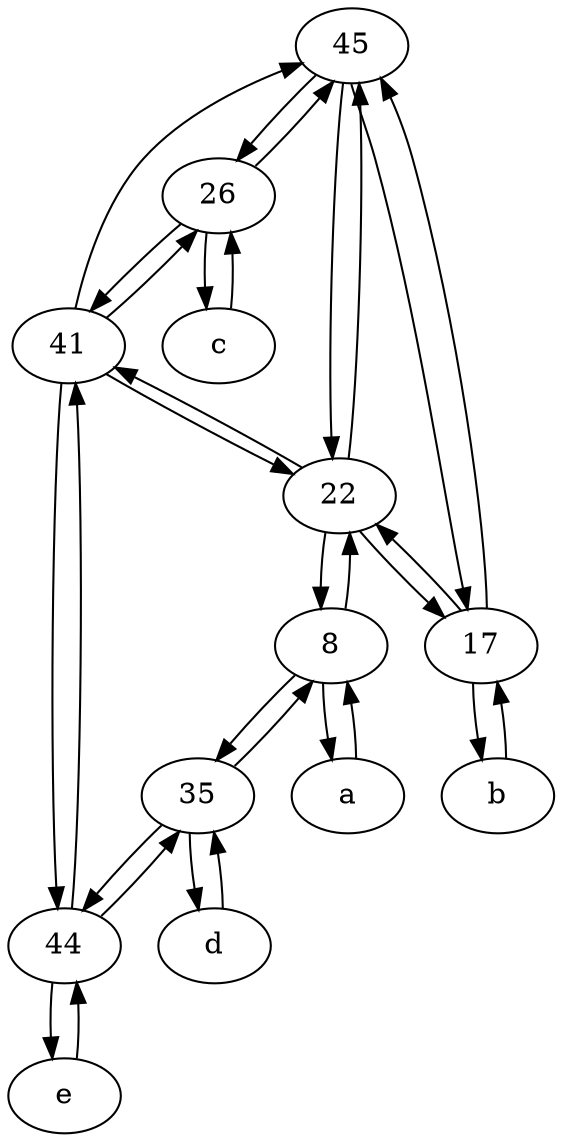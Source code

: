 digraph  {
	45;
	b [pos="50,20!"];
	a [pos="40,10!"];
	35;
	8;
	d [pos="20,30!"];
	44;
	41;
	c [pos="20,10!"];
	e [pos="30,50!"];
	26;
	17;
	22;
	17 -> 45;
	35 -> 44;
	26 -> 45;
	22 -> 8;
	26 -> 41;
	45 -> 26;
	41 -> 26;
	44 -> e;
	17 -> 22;
	c -> 26;
	26 -> c;
	45 -> 22;
	44 -> 41;
	22 -> 17;
	22 -> 45;
	41 -> 45;
	35 -> d;
	8 -> 22;
	8 -> 35;
	8 -> a;
	41 -> 44;
	e -> 44;
	41 -> 22;
	44 -> 35;
	a -> 8;
	35 -> 8;
	b -> 17;
	d -> 35;
	17 -> b;
	45 -> 17;
	22 -> 41;

	}